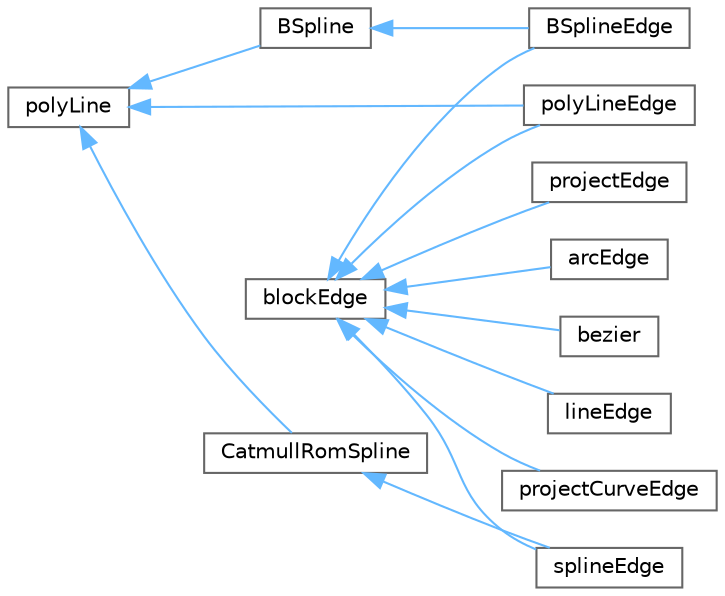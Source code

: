 digraph "Graphical Class Hierarchy"
{
 // LATEX_PDF_SIZE
  bgcolor="transparent";
  edge [fontname=Helvetica,fontsize=10,labelfontname=Helvetica,labelfontsize=10];
  node [fontname=Helvetica,fontsize=10,shape=box,height=0.2,width=0.4];
  rankdir="LR";
  Node0 [id="Node000000",label="blockEdge",height=0.2,width=0.4,color="grey40", fillcolor="white", style="filled",URL="$classFoam_1_1blockEdge.html",tooltip="Define a curved edge that is parameterized for 0<lambda<1 between the start/end points."];
  Node0 -> Node1 [id="edge4338_Node000000_Node000001",dir="back",color="steelblue1",style="solid",tooltip=" "];
  Node1 [id="Node000001",label="BSplineEdge",height=0.2,width=0.4,color="grey40", fillcolor="white", style="filled",URL="$classFoam_1_1blockEdges_1_1BSplineEdge.html",tooltip="A blockEdge interface for B-splines."];
  Node0 -> Node7 [id="edge4339_Node000000_Node000007",dir="back",color="steelblue1",style="solid",tooltip=" "];
  Node7 [id="Node000007",label="arcEdge",height=0.2,width=0.4,color="grey40", fillcolor="white", style="filled",URL="$classFoam_1_1blockEdges_1_1arcEdge.html",tooltip="A blockEdge defined as an arc of a circle."];
  Node0 -> Node8 [id="edge4340_Node000000_Node000008",dir="back",color="steelblue1",style="solid",tooltip=" "];
  Node8 [id="Node000008",label="bezier",height=0.2,width=0.4,color="grey40", fillcolor="white", style="filled",URL="$classFoam_1_1blockEdges_1_1bezier.html",tooltip="Nth order bezier curve edge. Only interior control points should be specified. The outer points are t..."];
  Node0 -> Node9 [id="edge4341_Node000000_Node000009",dir="back",color="steelblue1",style="solid",tooltip=" "];
  Node9 [id="Node000009",label="lineEdge",height=0.2,width=0.4,color="grey40", fillcolor="white", style="filled",URL="$classFoam_1_1blockEdges_1_1lineEdge.html",tooltip="A straight edge between the start point and the end point."];
  Node0 -> Node6 [id="edge4342_Node000000_Node000006",dir="back",color="steelblue1",style="solid",tooltip=" "];
  Node6 [id="Node000006",label="polyLineEdge",height=0.2,width=0.4,color="grey40", fillcolor="white", style="filled",URL="$classFoam_1_1blockEdges_1_1polyLineEdge.html",tooltip="A blockEdge defined in terms of a series of straight line segments."];
  Node0 -> Node10 [id="edge4343_Node000000_Node000010",dir="back",color="steelblue1",style="solid",tooltip=" "];
  Node10 [id="Node000010",label="projectCurveEdge",height=0.2,width=0.4,color="grey40", fillcolor="white", style="filled",URL="$classFoam_1_1blockEdges_1_1projectCurveEdge.html",tooltip="Defines the edge from the projection onto a surface (single surface) or intersection of two surfaces."];
  Node0 -> Node11 [id="edge4344_Node000000_Node000011",dir="back",color="steelblue1",style="solid",tooltip=" "];
  Node11 [id="Node000011",label="projectEdge",height=0.2,width=0.4,color="grey40", fillcolor="white", style="filled",URL="$classFoam_1_1blockEdges_1_1projectEdge.html",tooltip="Defines the edge from the projection onto a surface (single surface) or intersection of two surfaces."];
  Node0 -> Node5 [id="edge4345_Node000000_Node000005",dir="back",color="steelblue1",style="solid",tooltip=" "];
  Node5 [id="Node000005",label="splineEdge",height=0.2,width=0.4,color="grey40", fillcolor="white", style="filled",URL="$classFoam_1_1blockEdges_1_1splineEdge.html",tooltip="A blockEdge interface for Catmull-Rom splines."];
  Node3 [id="Node000003",label="polyLine",height=0.2,width=0.4,color="grey40", fillcolor="white", style="filled",URL="$classFoam_1_1polyLine.html",tooltip="A series of straight line segments, which can also be interpreted as a series of control points for s..."];
  Node3 -> Node2 [id="edge4346_Node000003_Node000002",dir="back",color="steelblue1",style="solid",tooltip=" "];
  Node2 [id="Node000002",label="BSpline",height=0.2,width=0.4,color="grey40", fillcolor="white", style="filled",URL="$classFoam_1_1BSpline.html",tooltip="An implementation of B-splines."];
  Node2 -> Node1 [id="edge4347_Node000002_Node000001",dir="back",color="steelblue1",style="solid",tooltip=" "];
  Node3 -> Node4 [id="edge4348_Node000003_Node000004",dir="back",color="steelblue1",style="solid",tooltip=" "];
  Node4 [id="Node000004",label="CatmullRomSpline",height=0.2,width=0.4,color="grey40", fillcolor="white", style="filled",URL="$classFoam_1_1CatmullRomSpline.html",tooltip="An implementation of Catmull-Rom splines (sometimes known as Overhauser splines)."];
  Node4 -> Node5 [id="edge4349_Node000004_Node000005",dir="back",color="steelblue1",style="solid",tooltip=" "];
  Node3 -> Node6 [id="edge4350_Node000003_Node000006",dir="back",color="steelblue1",style="solid",tooltip=" "];
}
